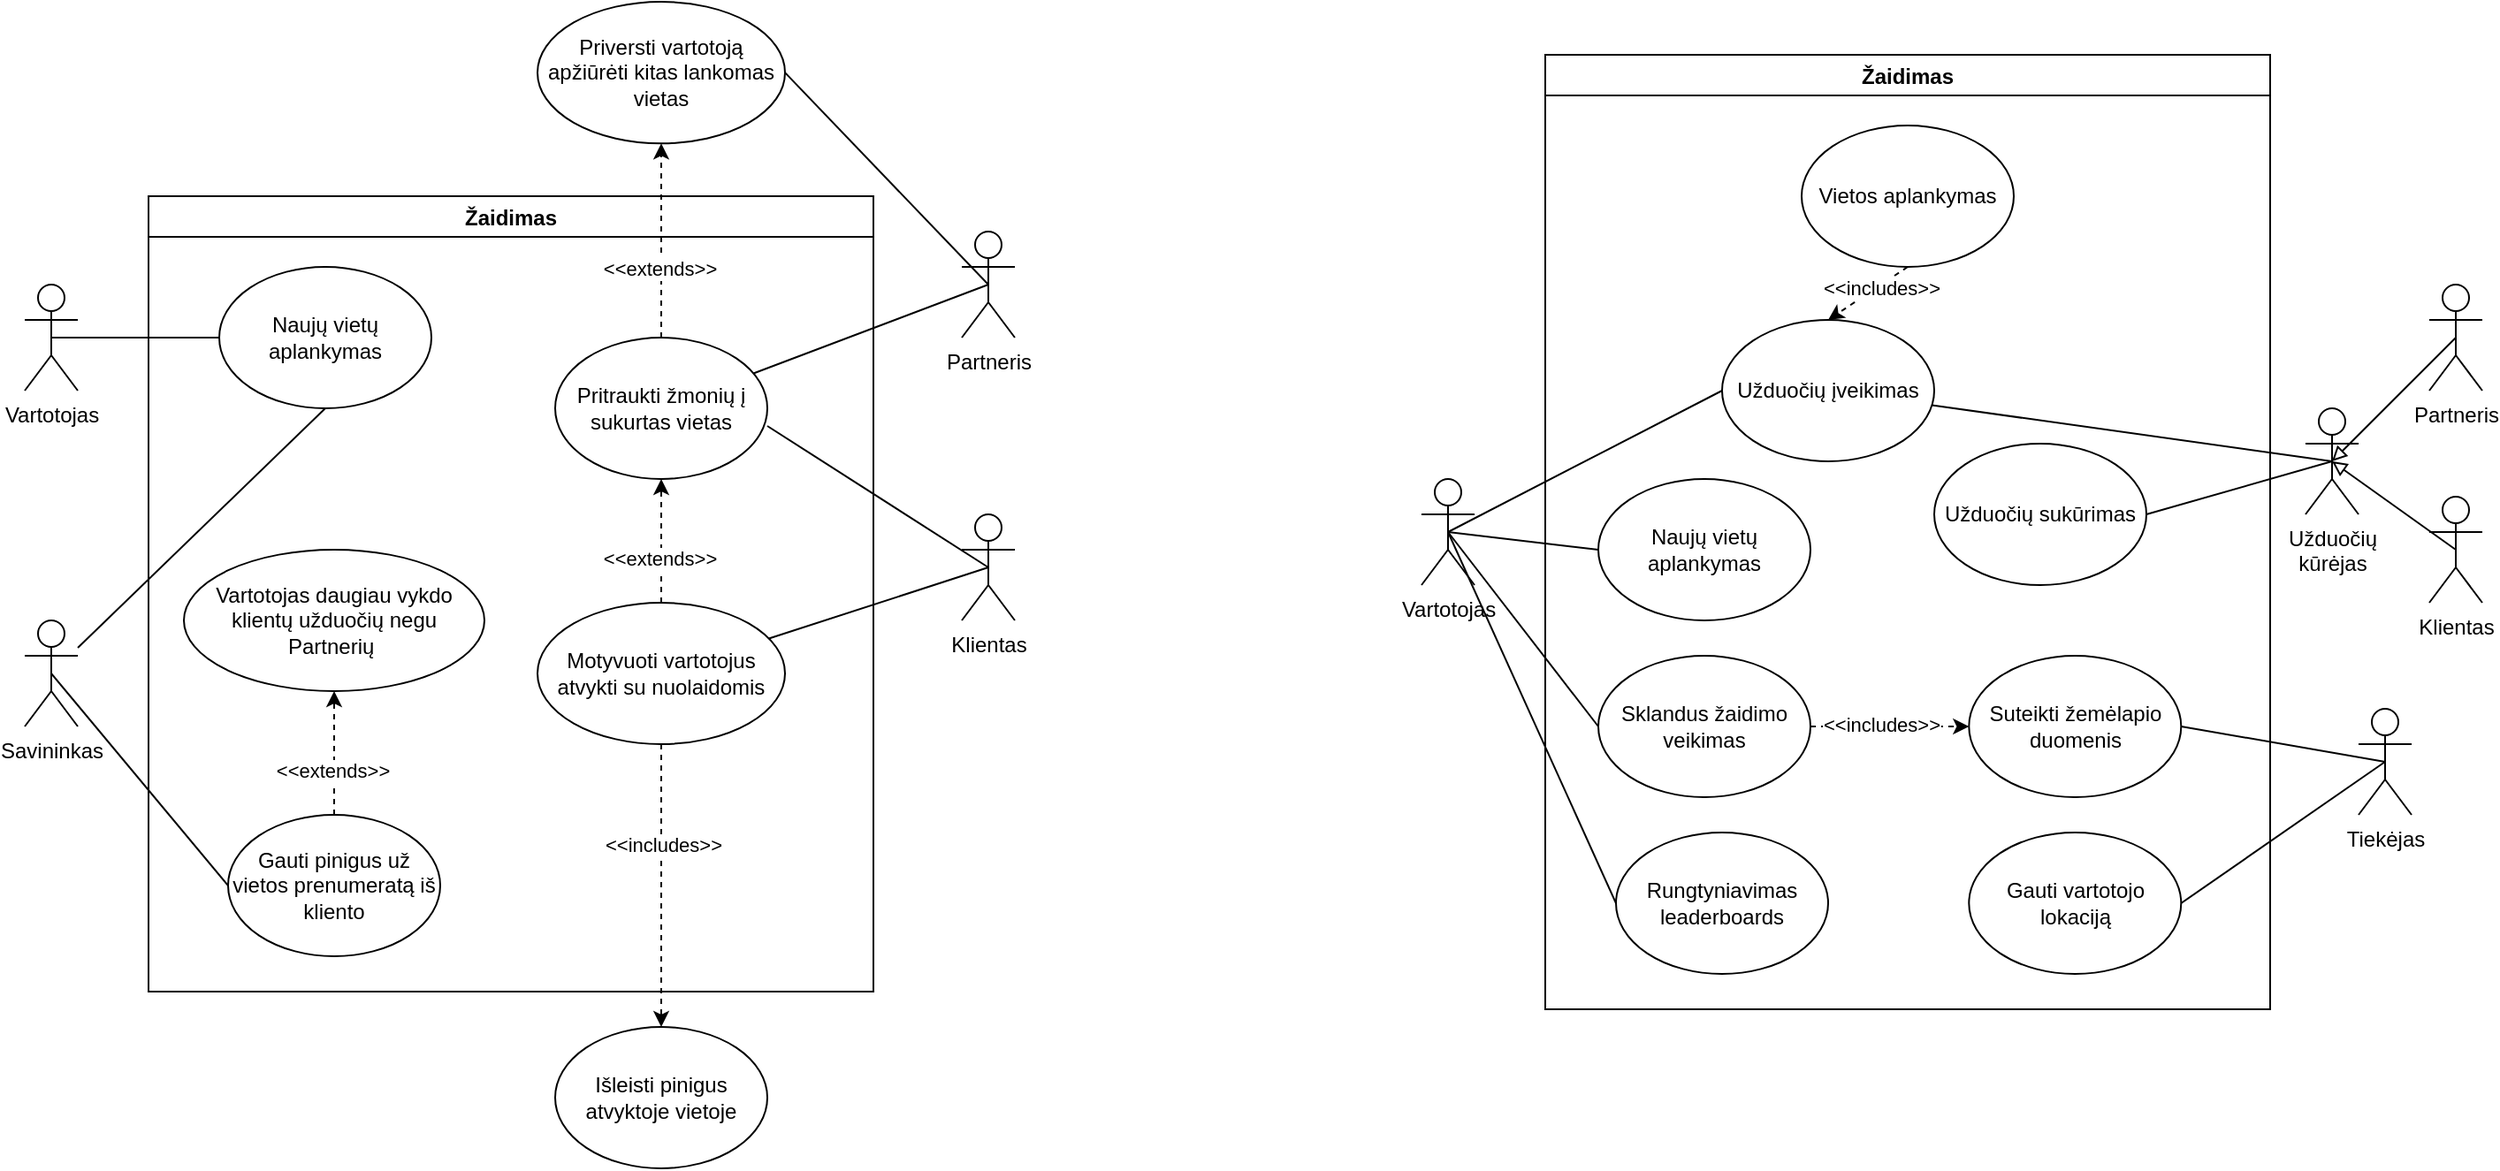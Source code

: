 <mxfile version="16.6.4" type="device"><diagram id="i1Dz9m9VPgi-jaNi5H9l" name="Page-1"><mxGraphModel dx="1673" dy="867" grid="1" gridSize="10" guides="1" tooltips="1" connect="1" arrows="1" fold="1" page="1" pageScale="1" pageWidth="850" pageHeight="1100" math="0" shadow="0"><root><mxCell id="0"/><mxCell id="1" parent="0"/><mxCell id="ur3IMHjqbSk6oIbpbY7b-1" value="Žaidimas" style="swimlane;" parent="1" vertex="1"><mxGeometry x="190" y="180" width="410" height="450" as="geometry"/></mxCell><mxCell id="ur3IMHjqbSk6oIbpbY7b-5" value="Pritraukti žmonių į sukurtas vietas" style="ellipse;whiteSpace=wrap;html=1;" parent="ur3IMHjqbSk6oIbpbY7b-1" vertex="1"><mxGeometry x="230" y="80" width="120" height="80" as="geometry"/></mxCell><mxCell id="ur3IMHjqbSk6oIbpbY7b-10" style="edgeStyle=none;rounded=0;orthogonalLoop=1;jettySize=auto;html=1;endArrow=classic;endFill=1;dashed=1;" parent="ur3IMHjqbSk6oIbpbY7b-1" source="ur3IMHjqbSk6oIbpbY7b-8" target="ur3IMHjqbSk6oIbpbY7b-5" edge="1"><mxGeometry relative="1" as="geometry"/></mxCell><mxCell id="ur3IMHjqbSk6oIbpbY7b-11" value="&amp;lt;&amp;lt;extends&amp;gt;&amp;gt;" style="edgeLabel;html=1;align=center;verticalAlign=middle;resizable=0;points=[];" parent="ur3IMHjqbSk6oIbpbY7b-10" vertex="1" connectable="0"><mxGeometry x="-0.291" y="1" relative="1" as="geometry"><mxPoint as="offset"/></mxGeometry></mxCell><mxCell id="ur3IMHjqbSk6oIbpbY7b-8" value="Motyvuoti vartotojus atvykti su nuolaidomis" style="ellipse;whiteSpace=wrap;html=1;" parent="ur3IMHjqbSk6oIbpbY7b-1" vertex="1"><mxGeometry x="220" y="230" width="140" height="80" as="geometry"/></mxCell><mxCell id="ur3IMHjqbSk6oIbpbY7b-19" value="Naujų vietų aplankymas" style="ellipse;whiteSpace=wrap;html=1;" parent="ur3IMHjqbSk6oIbpbY7b-1" vertex="1"><mxGeometry x="40" y="40" width="120" height="80" as="geometry"/></mxCell><mxCell id="ZdMQwobi4wPcfabQv-nx-48" value="Vartotojas daugiau vykdo klientų užduočių negu Partnerių&amp;nbsp;" style="ellipse;whiteSpace=wrap;html=1;" vertex="1" parent="ur3IMHjqbSk6oIbpbY7b-1"><mxGeometry x="20" y="200" width="170" height="80" as="geometry"/></mxCell><mxCell id="ZdMQwobi4wPcfabQv-nx-53" value="Gauti pinigus už vietos prenumeratą iš kliento" style="ellipse;whiteSpace=wrap;html=1;" vertex="1" parent="ur3IMHjqbSk6oIbpbY7b-1"><mxGeometry x="45" y="350" width="120" height="80" as="geometry"/></mxCell><mxCell id="ZdMQwobi4wPcfabQv-nx-51" style="edgeStyle=none;rounded=0;orthogonalLoop=1;jettySize=auto;html=1;endArrow=classic;endFill=1;dashed=1;entryX=0.5;entryY=1;entryDx=0;entryDy=0;exitX=0.5;exitY=0;exitDx=0;exitDy=0;" edge="1" parent="ur3IMHjqbSk6oIbpbY7b-1" source="ZdMQwobi4wPcfabQv-nx-53" target="ZdMQwobi4wPcfabQv-nx-48"><mxGeometry relative="1" as="geometry"><mxPoint x="105" y="380" as="targetPoint"/><mxPoint x="40" y="360" as="sourcePoint"/></mxGeometry></mxCell><mxCell id="ZdMQwobi4wPcfabQv-nx-52" value="&amp;lt;&amp;lt;extends&amp;gt;&amp;gt;" style="edgeLabel;html=1;align=center;verticalAlign=middle;resizable=0;points=[];" vertex="1" connectable="0" parent="ZdMQwobi4wPcfabQv-nx-51"><mxGeometry x="-0.291" y="1" relative="1" as="geometry"><mxPoint as="offset"/></mxGeometry></mxCell><mxCell id="ur3IMHjqbSk6oIbpbY7b-7" style="edgeStyle=none;rounded=0;orthogonalLoop=1;jettySize=auto;html=1;endArrow=none;endFill=0;exitX=0.5;exitY=0.5;exitDx=0;exitDy=0;exitPerimeter=0;" parent="1" source="ur3IMHjqbSk6oIbpbY7b-2" edge="1"><mxGeometry relative="1" as="geometry"><mxPoint x="540" y="310" as="targetPoint"/></mxGeometry></mxCell><mxCell id="ur3IMHjqbSk6oIbpbY7b-9" style="edgeStyle=none;rounded=0;orthogonalLoop=1;jettySize=auto;html=1;exitX=0.5;exitY=0.5;exitDx=0;exitDy=0;exitPerimeter=0;endArrow=none;endFill=0;" parent="1" source="ur3IMHjqbSk6oIbpbY7b-2" target="ur3IMHjqbSk6oIbpbY7b-8" edge="1"><mxGeometry relative="1" as="geometry"/></mxCell><mxCell id="ur3IMHjqbSk6oIbpbY7b-2" value="Klientas" style="shape=umlActor;verticalLabelPosition=bottom;verticalAlign=top;html=1;outlineConnect=0;" parent="1" vertex="1"><mxGeometry x="650" y="360" width="30" height="60" as="geometry"/></mxCell><mxCell id="ur3IMHjqbSk6oIbpbY7b-20" style="edgeStyle=none;rounded=0;orthogonalLoop=1;jettySize=auto;html=1;entryX=0;entryY=0.5;entryDx=0;entryDy=0;endArrow=none;endFill=0;exitX=0.5;exitY=0.5;exitDx=0;exitDy=0;exitPerimeter=0;" parent="1" source="ur3IMHjqbSk6oIbpbY7b-3" target="ur3IMHjqbSk6oIbpbY7b-19" edge="1"><mxGeometry relative="1" as="geometry"/></mxCell><mxCell id="ur3IMHjqbSk6oIbpbY7b-3" value="Vartotojas" style="shape=umlActor;verticalLabelPosition=bottom;verticalAlign=top;html=1;outlineConnect=0;" parent="1" vertex="1"><mxGeometry x="120" y="230" width="30" height="60" as="geometry"/></mxCell><mxCell id="ur3IMHjqbSk6oIbpbY7b-6" style="rounded=0;orthogonalLoop=1;jettySize=auto;html=1;exitX=0.5;exitY=0.5;exitDx=0;exitDy=0;exitPerimeter=0;endArrow=none;endFill=0;" parent="1" source="ur3IMHjqbSk6oIbpbY7b-4" target="ur3IMHjqbSk6oIbpbY7b-5" edge="1"><mxGeometry relative="1" as="geometry"/></mxCell><mxCell id="ur3IMHjqbSk6oIbpbY7b-15" style="edgeStyle=none;rounded=0;orthogonalLoop=1;jettySize=auto;html=1;entryX=1;entryY=0.5;entryDx=0;entryDy=0;endArrow=none;endFill=0;exitX=0.5;exitY=0.5;exitDx=0;exitDy=0;exitPerimeter=0;" parent="1" source="ur3IMHjqbSk6oIbpbY7b-4" target="ur3IMHjqbSk6oIbpbY7b-14" edge="1"><mxGeometry relative="1" as="geometry"/></mxCell><mxCell id="ur3IMHjqbSk6oIbpbY7b-4" value="Partneris" style="shape=umlActor;verticalLabelPosition=bottom;verticalAlign=top;html=1;outlineConnect=0;" parent="1" vertex="1"><mxGeometry x="650" y="200" width="30" height="60" as="geometry"/></mxCell><mxCell id="ur3IMHjqbSk6oIbpbY7b-18" value="Išleisti pinigus atvyktoje vietoje" style="ellipse;whiteSpace=wrap;html=1;" parent="1" vertex="1"><mxGeometry x="420" y="650" width="120" height="80" as="geometry"/></mxCell><mxCell id="ur3IMHjqbSk6oIbpbY7b-16" style="edgeStyle=none;rounded=0;orthogonalLoop=1;jettySize=auto;html=1;endArrow=classic;endFill=1;dashed=1;exitX=0.5;exitY=1;exitDx=0;exitDy=0;entryX=0.5;entryY=0;entryDx=0;entryDy=0;" parent="1" source="ur3IMHjqbSk6oIbpbY7b-8" target="ur3IMHjqbSk6oIbpbY7b-18" edge="1"><mxGeometry relative="1" as="geometry"><mxPoint x="490" y="510" as="sourcePoint"/><mxPoint x="340" y="480" as="targetPoint"/></mxGeometry></mxCell><mxCell id="ur3IMHjqbSk6oIbpbY7b-17" value="&amp;lt;&amp;lt;includes&amp;gt;&amp;gt;" style="edgeLabel;html=1;align=center;verticalAlign=middle;resizable=0;points=[];" parent="ur3IMHjqbSk6oIbpbY7b-16" vertex="1" connectable="0"><mxGeometry x="-0.291" y="1" relative="1" as="geometry"><mxPoint as="offset"/></mxGeometry></mxCell><mxCell id="ur3IMHjqbSk6oIbpbY7b-14" value="Priversti vartotoją apžiūrėti kitas lankomas vietas" style="ellipse;whiteSpace=wrap;html=1;" parent="1" vertex="1"><mxGeometry x="410" y="70" width="140" height="80.16" as="geometry"/></mxCell><mxCell id="ur3IMHjqbSk6oIbpbY7b-12" style="edgeStyle=none;rounded=0;orthogonalLoop=1;jettySize=auto;html=1;endArrow=classic;endFill=1;dashed=1;exitX=0.5;exitY=0;exitDx=0;exitDy=0;entryX=0.5;entryY=1;entryDx=0;entryDy=0;" parent="1" source="ur3IMHjqbSk6oIbpbY7b-5" target="ur3IMHjqbSk6oIbpbY7b-14" edge="1"><mxGeometry relative="1" as="geometry"><mxPoint x="460" y="260" as="targetPoint"/></mxGeometry></mxCell><mxCell id="ur3IMHjqbSk6oIbpbY7b-13" value="&amp;lt;&amp;lt;extends&amp;gt;&amp;gt;" style="edgeLabel;html=1;align=center;verticalAlign=middle;resizable=0;points=[];" parent="ur3IMHjqbSk6oIbpbY7b-12" vertex="1" connectable="0"><mxGeometry x="-0.291" y="1" relative="1" as="geometry"><mxPoint as="offset"/></mxGeometry></mxCell><mxCell id="ZdMQwobi4wPcfabQv-nx-20" style="rounded=0;orthogonalLoop=1;jettySize=auto;html=1;entryX=0;entryY=0.5;entryDx=0;entryDy=0;endArrow=none;endFill=0;exitX=0.5;exitY=0.5;exitDx=0;exitDy=0;exitPerimeter=0;" edge="1" parent="1" source="ZdMQwobi4wPcfabQv-nx-21" target="ZdMQwobi4wPcfabQv-nx-26"><mxGeometry relative="1" as="geometry"/></mxCell><mxCell id="ZdMQwobi4wPcfabQv-nx-21" value="Vartotojas" style="shape=umlActor;verticalLabelPosition=bottom;verticalAlign=top;html=1;outlineConnect=0;" vertex="1" parent="1"><mxGeometry x="910" y="340" width="30" height="60" as="geometry"/></mxCell><mxCell id="ZdMQwobi4wPcfabQv-nx-22" value="Žaidimas" style="swimlane;" vertex="1" parent="1"><mxGeometry x="980" y="100" width="410" height="540" as="geometry"/></mxCell><mxCell id="ZdMQwobi4wPcfabQv-nx-23" value="Naujų vietų aplankymas" style="ellipse;whiteSpace=wrap;html=1;" vertex="1" parent="ZdMQwobi4wPcfabQv-nx-22"><mxGeometry x="30" y="240" width="120" height="80" as="geometry"/></mxCell><mxCell id="ZdMQwobi4wPcfabQv-nx-24" style="edgeStyle=none;rounded=0;orthogonalLoop=1;jettySize=auto;html=1;entryX=0;entryY=0.5;entryDx=0;entryDy=0;dashed=1;endArrow=classic;endFill=1;exitX=1;exitY=0.5;exitDx=0;exitDy=0;" edge="1" parent="ZdMQwobi4wPcfabQv-nx-22" source="ZdMQwobi4wPcfabQv-nx-26" target="ZdMQwobi4wPcfabQv-nx-28"><mxGeometry relative="1" as="geometry"/></mxCell><mxCell id="ZdMQwobi4wPcfabQv-nx-25" value="&amp;lt;&amp;lt;includes&amp;gt;&amp;gt;" style="edgeLabel;html=1;align=center;verticalAlign=middle;resizable=0;points=[];" vertex="1" connectable="0" parent="ZdMQwobi4wPcfabQv-nx-24"><mxGeometry x="0.352" y="1" relative="1" as="geometry"><mxPoint x="-21" as="offset"/></mxGeometry></mxCell><mxCell id="ZdMQwobi4wPcfabQv-nx-26" value="Sklandus žaidimo veikimas" style="ellipse;whiteSpace=wrap;html=1;" vertex="1" parent="ZdMQwobi4wPcfabQv-nx-22"><mxGeometry x="30" y="340" width="120" height="80" as="geometry"/></mxCell><mxCell id="ZdMQwobi4wPcfabQv-nx-27" value="Užduočių įveikimas" style="ellipse;whiteSpace=wrap;html=1;" vertex="1" parent="ZdMQwobi4wPcfabQv-nx-22"><mxGeometry x="100" y="150" width="120" height="80" as="geometry"/></mxCell><mxCell id="ZdMQwobi4wPcfabQv-nx-28" value="Suteikti žemėlapio duomenis" style="ellipse;whiteSpace=wrap;html=1;" vertex="1" parent="ZdMQwobi4wPcfabQv-nx-22"><mxGeometry x="239.65" y="340" width="120" height="80" as="geometry"/></mxCell><mxCell id="ZdMQwobi4wPcfabQv-nx-29" value="Gauti vartotojo lokaciją" style="ellipse;whiteSpace=wrap;html=1;" vertex="1" parent="ZdMQwobi4wPcfabQv-nx-22"><mxGeometry x="239.65" y="440" width="120" height="80" as="geometry"/></mxCell><mxCell id="ZdMQwobi4wPcfabQv-nx-30" value="Užduočių sukūrimas" style="ellipse;whiteSpace=wrap;html=1;" vertex="1" parent="ZdMQwobi4wPcfabQv-nx-22"><mxGeometry x="220" y="220" width="120" height="80" as="geometry"/></mxCell><mxCell id="ZdMQwobi4wPcfabQv-nx-39" value="Rungtyniavimas leaderboards" style="ellipse;whiteSpace=wrap;html=1;" vertex="1" parent="ZdMQwobi4wPcfabQv-nx-22"><mxGeometry x="40" y="440" width="120" height="80" as="geometry"/></mxCell><mxCell id="ZdMQwobi4wPcfabQv-nx-45" value="Vietos aplankymas" style="ellipse;whiteSpace=wrap;html=1;" vertex="1" parent="ZdMQwobi4wPcfabQv-nx-22"><mxGeometry x="145" y="40" width="120" height="80" as="geometry"/></mxCell><mxCell id="ZdMQwobi4wPcfabQv-nx-46" style="edgeStyle=none;rounded=0;orthogonalLoop=1;jettySize=auto;html=1;endArrow=classic;endFill=1;dashed=1;exitX=0.5;exitY=1;exitDx=0;exitDy=0;entryX=0.5;entryY=0;entryDx=0;entryDy=0;" edge="1" parent="ZdMQwobi4wPcfabQv-nx-22" source="ZdMQwobi4wPcfabQv-nx-45" target="ZdMQwobi4wPcfabQv-nx-27"><mxGeometry relative="1" as="geometry"><mxPoint x="-490" y="400" as="sourcePoint"/><mxPoint x="-490" y="470" as="targetPoint"/></mxGeometry></mxCell><mxCell id="ZdMQwobi4wPcfabQv-nx-47" value="&amp;lt;&amp;lt;includes&amp;gt;&amp;gt;" style="edgeLabel;html=1;align=center;verticalAlign=middle;resizable=0;points=[];" vertex="1" connectable="0" parent="ZdMQwobi4wPcfabQv-nx-46"><mxGeometry x="-0.291" y="1" relative="1" as="geometry"><mxPoint as="offset"/></mxGeometry></mxCell><mxCell id="ZdMQwobi4wPcfabQv-nx-31" value="" style="endArrow=none;html=1;rounded=0;entryX=0.5;entryY=0.5;entryDx=0;entryDy=0;entryPerimeter=0;exitX=0;exitY=0.5;exitDx=0;exitDy=0;" edge="1" parent="1" source="ZdMQwobi4wPcfabQv-nx-23" target="ZdMQwobi4wPcfabQv-nx-21"><mxGeometry width="50" height="50" relative="1" as="geometry"><mxPoint x="1370" y="410" as="sourcePoint"/><mxPoint x="1420" y="360" as="targetPoint"/></mxGeometry></mxCell><mxCell id="ZdMQwobi4wPcfabQv-nx-32" style="rounded=0;orthogonalLoop=1;jettySize=auto;html=1;entryX=0;entryY=0.5;entryDx=0;entryDy=0;endArrow=none;endFill=0;exitX=0.5;exitY=0.5;exitDx=0;exitDy=0;exitPerimeter=0;" edge="1" parent="1" source="ZdMQwobi4wPcfabQv-nx-21" target="ZdMQwobi4wPcfabQv-nx-27"><mxGeometry relative="1" as="geometry"><mxPoint x="875" y="380" as="sourcePoint"/><mxPoint x="1000" y="420" as="targetPoint"/></mxGeometry></mxCell><mxCell id="ZdMQwobi4wPcfabQv-nx-33" value="Tiekėjas" style="shape=umlActor;verticalLabelPosition=bottom;verticalAlign=top;html=1;outlineConnect=0;" vertex="1" parent="1"><mxGeometry x="1440" y="470" width="30" height="60" as="geometry"/></mxCell><mxCell id="ZdMQwobi4wPcfabQv-nx-34" value="" style="endArrow=none;html=1;rounded=0;entryX=0.5;entryY=0.5;entryDx=0;entryDy=0;entryPerimeter=0;exitX=1;exitY=0.5;exitDx=0;exitDy=0;" edge="1" parent="1" source="ZdMQwobi4wPcfabQv-nx-28" target="ZdMQwobi4wPcfabQv-nx-33"><mxGeometry width="50" height="50" relative="1" as="geometry"><mxPoint x="1535" y="450" as="sourcePoint"/><mxPoint x="1030" y="410" as="targetPoint"/></mxGeometry></mxCell><mxCell id="ZdMQwobi4wPcfabQv-nx-35" value="" style="endArrow=none;html=1;rounded=0;entryX=0.5;entryY=0.5;entryDx=0;entryDy=0;entryPerimeter=0;exitX=1;exitY=0.5;exitDx=0;exitDy=0;" edge="1" parent="1" source="ZdMQwobi4wPcfabQv-nx-29" target="ZdMQwobi4wPcfabQv-nx-33"><mxGeometry width="50" height="50" relative="1" as="geometry"><mxPoint x="1535" y="580" as="sourcePoint"/><mxPoint x="1375" y="500" as="targetPoint"/></mxGeometry></mxCell><mxCell id="ZdMQwobi4wPcfabQv-nx-36" value="Užduočių&lt;br&gt;kūrėjas" style="shape=umlActor;verticalLabelPosition=bottom;verticalAlign=top;html=1;outlineConnect=0;" vertex="1" parent="1"><mxGeometry x="1410" y="300" width="30" height="60" as="geometry"/></mxCell><mxCell id="ZdMQwobi4wPcfabQv-nx-37" style="edgeStyle=none;rounded=0;orthogonalLoop=1;jettySize=auto;html=1;endArrow=none;endFill=0;entryX=0.5;entryY=0.5;entryDx=0;entryDy=0;entryPerimeter=0;" edge="1" parent="1" source="ZdMQwobi4wPcfabQv-nx-27" target="ZdMQwobi4wPcfabQv-nx-36"><mxGeometry relative="1" as="geometry"><mxPoint x="1440" y="340" as="targetPoint"/></mxGeometry></mxCell><mxCell id="ZdMQwobi4wPcfabQv-nx-38" style="edgeStyle=none;rounded=0;orthogonalLoop=1;jettySize=auto;html=1;endArrow=none;endFill=0;entryX=0.5;entryY=0.5;entryDx=0;entryDy=0;entryPerimeter=0;exitX=1;exitY=0.5;exitDx=0;exitDy=0;" edge="1" parent="1" source="ZdMQwobi4wPcfabQv-nx-30" target="ZdMQwobi4wPcfabQv-nx-36"><mxGeometry relative="1" as="geometry"><mxPoint x="1455" y="350" as="targetPoint"/><mxPoint x="1320" y="350" as="sourcePoint"/></mxGeometry></mxCell><mxCell id="ZdMQwobi4wPcfabQv-nx-43" style="edgeStyle=none;rounded=0;orthogonalLoop=1;jettySize=auto;html=1;exitX=0.5;exitY=0.5;exitDx=0;exitDy=0;exitPerimeter=0;entryX=0.5;entryY=0.5;entryDx=0;entryDy=0;entryPerimeter=0;endArrow=block;endFill=0;" edge="1" parent="1" source="ZdMQwobi4wPcfabQv-nx-41" target="ZdMQwobi4wPcfabQv-nx-36"><mxGeometry relative="1" as="geometry"/></mxCell><mxCell id="ZdMQwobi4wPcfabQv-nx-41" value="Partneris" style="shape=umlActor;verticalLabelPosition=bottom;verticalAlign=top;html=1;outlineConnect=0;" vertex="1" parent="1"><mxGeometry x="1480" y="230" width="30" height="60" as="geometry"/></mxCell><mxCell id="ZdMQwobi4wPcfabQv-nx-44" style="edgeStyle=none;rounded=0;orthogonalLoop=1;jettySize=auto;html=1;exitX=0.5;exitY=0.5;exitDx=0;exitDy=0;exitPerimeter=0;endArrow=block;endFill=0;entryX=0.5;entryY=0.5;entryDx=0;entryDy=0;entryPerimeter=0;" edge="1" parent="1" source="ZdMQwobi4wPcfabQv-nx-42" target="ZdMQwobi4wPcfabQv-nx-36"><mxGeometry relative="1" as="geometry"><mxPoint x="1450" y="340" as="targetPoint"/></mxGeometry></mxCell><mxCell id="ZdMQwobi4wPcfabQv-nx-42" value="Klientas" style="shape=umlActor;verticalLabelPosition=bottom;verticalAlign=top;html=1;outlineConnect=0;" vertex="1" parent="1"><mxGeometry x="1480" y="350" width="30" height="60" as="geometry"/></mxCell><mxCell id="ZdMQwobi4wPcfabQv-nx-40" value="" style="endArrow=none;html=1;rounded=0;exitX=0;exitY=0.5;exitDx=0;exitDy=0;entryX=0.5;entryY=0.5;entryDx=0;entryDy=0;entryPerimeter=0;" edge="1" parent="1" source="ZdMQwobi4wPcfabQv-nx-39" target="ZdMQwobi4wPcfabQv-nx-21"><mxGeometry width="50" height="50" relative="1" as="geometry"><mxPoint x="1365" y="490" as="sourcePoint"/><mxPoint x="920" y="310" as="targetPoint"/></mxGeometry></mxCell><mxCell id="ZdMQwobi4wPcfabQv-nx-54" style="edgeStyle=none;rounded=0;orthogonalLoop=1;jettySize=auto;html=1;entryX=0.5;entryY=1;entryDx=0;entryDy=0;endArrow=none;endFill=0;" edge="1" parent="1" source="ZdMQwobi4wPcfabQv-nx-50" target="ur3IMHjqbSk6oIbpbY7b-19"><mxGeometry relative="1" as="geometry"/></mxCell><mxCell id="ZdMQwobi4wPcfabQv-nx-50" value="Savininkas" style="shape=umlActor;verticalLabelPosition=bottom;verticalAlign=top;html=1;outlineConnect=0;" vertex="1" parent="1"><mxGeometry x="120" y="420" width="30" height="60" as="geometry"/></mxCell><mxCell id="ZdMQwobi4wPcfabQv-nx-49" style="edgeStyle=none;rounded=0;orthogonalLoop=1;jettySize=auto;html=1;entryX=0;entryY=0.5;entryDx=0;entryDy=0;endArrow=none;endFill=0;exitX=0.5;exitY=0.5;exitDx=0;exitDy=0;exitPerimeter=0;" edge="1" parent="1" source="ZdMQwobi4wPcfabQv-nx-50" target="ZdMQwobi4wPcfabQv-nx-53"><mxGeometry relative="1" as="geometry"/></mxCell></root></mxGraphModel></diagram></mxfile>
